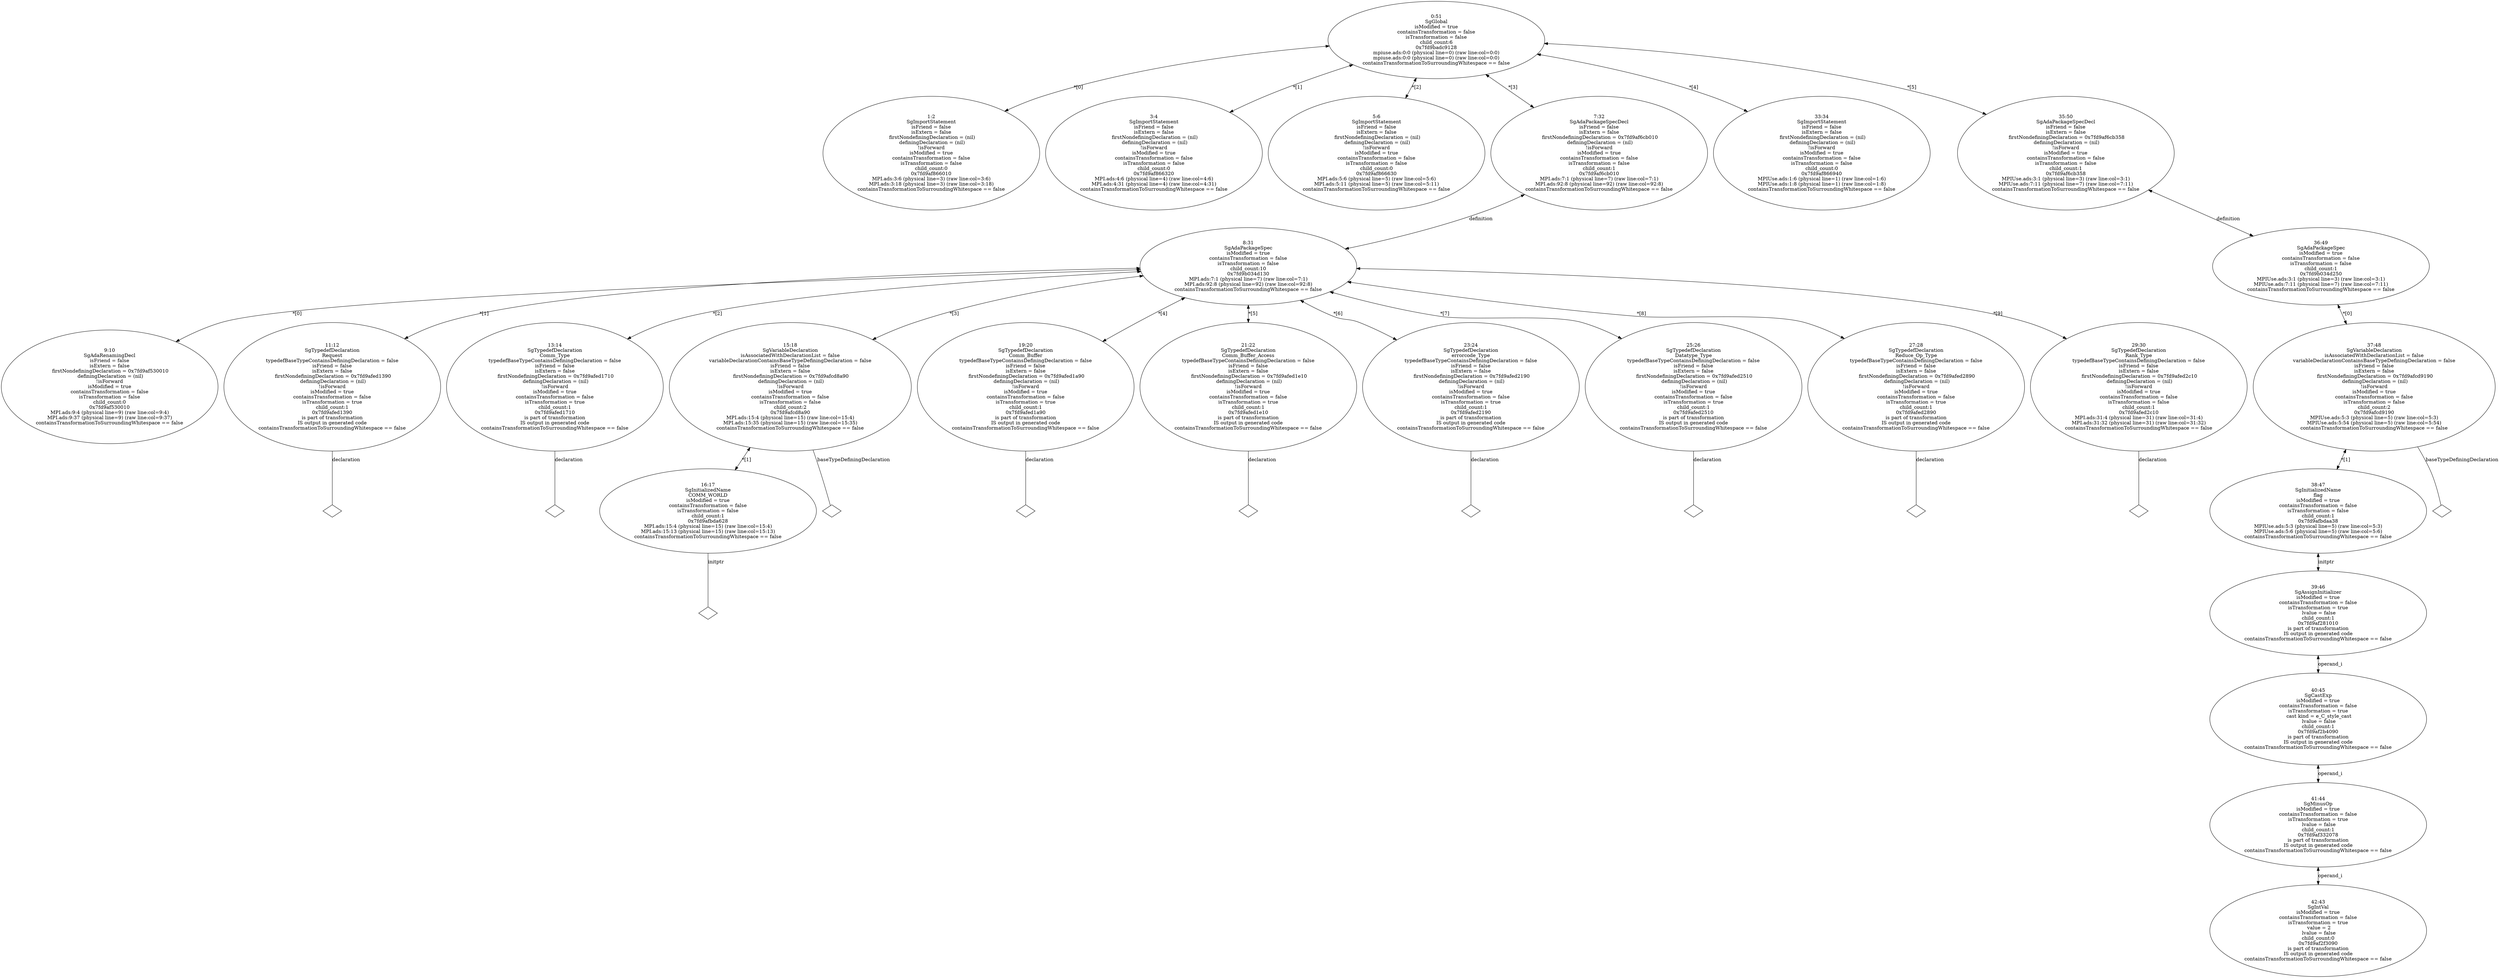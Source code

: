 digraph "G./mpiuse_rose.dot" {
"0x7fd9af866010"[label="1:2\nSgImportStatement\n isFriend = false \n isExtern = false \n firstNondefiningDeclaration = (nil)\n definingDeclaration = (nil)\n!isForward\nisModified = true\ncontainsTransformation = false\nisTransformation = false\nchild_count:0\n0x7fd9af866010\nMPI.ads:3:6 (physical line=3) (raw line:col=3:6)\nMPI.ads:3:18 (physical line=3) (raw line:col=3:18)\ncontainsTransformationToSurroundingWhitespace == false\n" ];
"0x7fd9af866320"[label="3:4\nSgImportStatement\n isFriend = false \n isExtern = false \n firstNondefiningDeclaration = (nil)\n definingDeclaration = (nil)\n!isForward\nisModified = true\ncontainsTransformation = false\nisTransformation = false\nchild_count:0\n0x7fd9af866320\nMPI.ads:4:6 (physical line=4) (raw line:col=4:6)\nMPI.ads:4:31 (physical line=4) (raw line:col=4:31)\ncontainsTransformationToSurroundingWhitespace == false\n" ];
"0x7fd9af866630"[label="5:6\nSgImportStatement\n isFriend = false \n isExtern = false \n firstNondefiningDeclaration = (nil)\n definingDeclaration = (nil)\n!isForward\nisModified = true\ncontainsTransformation = false\nisTransformation = false\nchild_count:0\n0x7fd9af866630\nMPI.ads:5:6 (physical line=5) (raw line:col=5:6)\nMPI.ads:5:11 (physical line=5) (raw line:col=5:11)\ncontainsTransformationToSurroundingWhitespace == false\n" ];
"0x7fd9af530010"[label="9:10\nSgAdaRenamingDecl\n isFriend = false \n isExtern = false \n firstNondefiningDeclaration = 0x7fd9af530010\n definingDeclaration = (nil)\n!isForward\nisModified = true\ncontainsTransformation = false\nisTransformation = false\nchild_count:0\n0x7fd9af530010\nMPI.ads:9:4 (physical line=9) (raw line:col=9:4)\nMPI.ads:9:37 (physical line=9) (raw line:col=9:37)\ncontainsTransformationToSurroundingWhitespace == false\n" ];
"0x7fd9afed1390"[label="11:12\nSgTypedefDeclaration\nRequest\n typedefBaseTypeContainsDefiningDeclaration = false \n isFriend = false \n isExtern = false \n firstNondefiningDeclaration = 0x7fd9afed1390\n definingDeclaration = (nil)\n!isForward\nisModified = true\ncontainsTransformation = false\nisTransformation = true\nchild_count:1\n0x7fd9afed1390\nis part of transformation\nIS output in generated code\ncontainsTransformationToSurroundingWhitespace == false\n" ];
"0x7fd9afed1390" -> "0x7fd9afed1390__declaration__null"[label="declaration" dir=none ];
"0x7fd9afed1390__declaration__null"[label="" shape=diamond ];
"0x7fd9afed1710"[label="13:14\nSgTypedefDeclaration\nComm_Type\n typedefBaseTypeContainsDefiningDeclaration = false \n isFriend = false \n isExtern = false \n firstNondefiningDeclaration = 0x7fd9afed1710\n definingDeclaration = (nil)\n!isForward\nisModified = true\ncontainsTransformation = false\nisTransformation = true\nchild_count:1\n0x7fd9afed1710\nis part of transformation\nIS output in generated code\ncontainsTransformationToSurroundingWhitespace == false\n" ];
"0x7fd9afed1710" -> "0x7fd9afed1710__declaration__null"[label="declaration" dir=none ];
"0x7fd9afed1710__declaration__null"[label="" shape=diamond ];
"0x7fd9afbda628"[label="16:17\nSgInitializedName\nCOMM_WORLD\nisModified = true\ncontainsTransformation = false\nisTransformation = false\nchild_count:1\n0x7fd9afbda628\nMPI.ads:15:4 (physical line=15) (raw line:col=15:4)\nMPI.ads:15:13 (physical line=15) (raw line:col=15:13)\ncontainsTransformationToSurroundingWhitespace == false\n" ];
"0x7fd9afbda628" -> "0x7fd9afbda628__initptr__null"[label="initptr" dir=none ];
"0x7fd9afbda628__initptr__null"[label="" shape=diamond ];
"0x7fd9afcd8a90"[label="15:18\nSgVariableDeclaration\n isAssociatedWithDeclarationList = false \n variableDeclarationContainsBaseTypeDefiningDeclaration = false \n isFriend = false \n isExtern = false \n firstNondefiningDeclaration = 0x7fd9afcd8a90\n definingDeclaration = (nil)\n!isForward\nisModified = true\ncontainsTransformation = false\nisTransformation = false\nchild_count:2\n0x7fd9afcd8a90\nMPI.ads:15:4 (physical line=15) (raw line:col=15:4)\nMPI.ads:15:35 (physical line=15) (raw line:col=15:35)\ncontainsTransformationToSurroundingWhitespace == false\n" ];
"0x7fd9afcd8a90" -> "0x7fd9afcd8a90__baseTypeDefiningDeclaration__null"[label="baseTypeDefiningDeclaration" dir=none ];
"0x7fd9afcd8a90__baseTypeDefiningDeclaration__null"[label="" shape=diamond ];
"0x7fd9afcd8a90" -> "0x7fd9afbda628"[label="*[1]" dir=both ];
"0x7fd9afed1a90"[label="19:20\nSgTypedefDeclaration\nComm_Buffer\n typedefBaseTypeContainsDefiningDeclaration = false \n isFriend = false \n isExtern = false \n firstNondefiningDeclaration = 0x7fd9afed1a90\n definingDeclaration = (nil)\n!isForward\nisModified = true\ncontainsTransformation = false\nisTransformation = true\nchild_count:1\n0x7fd9afed1a90\nis part of transformation\nIS output in generated code\ncontainsTransformationToSurroundingWhitespace == false\n" ];
"0x7fd9afed1a90" -> "0x7fd9afed1a90__declaration__null"[label="declaration" dir=none ];
"0x7fd9afed1a90__declaration__null"[label="" shape=diamond ];
"0x7fd9afed1e10"[label="21:22\nSgTypedefDeclaration\nComm_Buffer_Access\n typedefBaseTypeContainsDefiningDeclaration = false \n isFriend = false \n isExtern = false \n firstNondefiningDeclaration = 0x7fd9afed1e10\n definingDeclaration = (nil)\n!isForward\nisModified = true\ncontainsTransformation = false\nisTransformation = true\nchild_count:1\n0x7fd9afed1e10\nis part of transformation\nIS output in generated code\ncontainsTransformationToSurroundingWhitespace == false\n" ];
"0x7fd9afed1e10" -> "0x7fd9afed1e10__declaration__null"[label="declaration" dir=none ];
"0x7fd9afed1e10__declaration__null"[label="" shape=diamond ];
"0x7fd9afed2190"[label="23:24\nSgTypedefDeclaration\nerrorcode_Type\n typedefBaseTypeContainsDefiningDeclaration = false \n isFriend = false \n isExtern = false \n firstNondefiningDeclaration = 0x7fd9afed2190\n definingDeclaration = (nil)\n!isForward\nisModified = true\ncontainsTransformation = false\nisTransformation = true\nchild_count:1\n0x7fd9afed2190\nis part of transformation\nIS output in generated code\ncontainsTransformationToSurroundingWhitespace == false\n" ];
"0x7fd9afed2190" -> "0x7fd9afed2190__declaration__null"[label="declaration" dir=none ];
"0x7fd9afed2190__declaration__null"[label="" shape=diamond ];
"0x7fd9afed2510"[label="25:26\nSgTypedefDeclaration\nDatatype_Type\n typedefBaseTypeContainsDefiningDeclaration = false \n isFriend = false \n isExtern = false \n firstNondefiningDeclaration = 0x7fd9afed2510\n definingDeclaration = (nil)\n!isForward\nisModified = true\ncontainsTransformation = false\nisTransformation = true\nchild_count:1\n0x7fd9afed2510\nis part of transformation\nIS output in generated code\ncontainsTransformationToSurroundingWhitespace == false\n" ];
"0x7fd9afed2510" -> "0x7fd9afed2510__declaration__null"[label="declaration" dir=none ];
"0x7fd9afed2510__declaration__null"[label="" shape=diamond ];
"0x7fd9afed2890"[label="27:28\nSgTypedefDeclaration\nReduce_Op_Type\n typedefBaseTypeContainsDefiningDeclaration = false \n isFriend = false \n isExtern = false \n firstNondefiningDeclaration = 0x7fd9afed2890\n definingDeclaration = (nil)\n!isForward\nisModified = true\ncontainsTransformation = false\nisTransformation = true\nchild_count:1\n0x7fd9afed2890\nis part of transformation\nIS output in generated code\ncontainsTransformationToSurroundingWhitespace == false\n" ];
"0x7fd9afed2890" -> "0x7fd9afed2890__declaration__null"[label="declaration" dir=none ];
"0x7fd9afed2890__declaration__null"[label="" shape=diamond ];
"0x7fd9afed2c10"[label="29:30\nSgTypedefDeclaration\nRank_Type\n typedefBaseTypeContainsDefiningDeclaration = false \n isFriend = false \n isExtern = false \n firstNondefiningDeclaration = 0x7fd9afed2c10\n definingDeclaration = (nil)\n!isForward\nisModified = true\ncontainsTransformation = false\nisTransformation = false\nchild_count:1\n0x7fd9afed2c10\nMPI.ads:31:4 (physical line=31) (raw line:col=31:4)\nMPI.ads:31:32 (physical line=31) (raw line:col=31:32)\ncontainsTransformationToSurroundingWhitespace == false\n" ];
"0x7fd9afed2c10" -> "0x7fd9afed2c10__declaration__null"[label="declaration" dir=none ];
"0x7fd9afed2c10__declaration__null"[label="" shape=diamond ];
"0x7fd9b034d130"[label="8:31\nSgAdaPackageSpec\nisModified = true\ncontainsTransformation = false\nisTransformation = false\nchild_count:10\n0x7fd9b034d130\nMPI.ads:7:1 (physical line=7) (raw line:col=7:1)\nMPI.ads:92:8 (physical line=92) (raw line:col=92:8)\ncontainsTransformationToSurroundingWhitespace == false\n" ];
"0x7fd9b034d130" -> "0x7fd9af530010"[label="*[0]" dir=both ];
"0x7fd9b034d130" -> "0x7fd9afed1390"[label="*[1]" dir=both ];
"0x7fd9b034d130" -> "0x7fd9afed1710"[label="*[2]" dir=both ];
"0x7fd9b034d130" -> "0x7fd9afcd8a90"[label="*[3]" dir=both ];
"0x7fd9b034d130" -> "0x7fd9afed1a90"[label="*[4]" dir=both ];
"0x7fd9b034d130" -> "0x7fd9afed1e10"[label="*[5]" dir=both ];
"0x7fd9b034d130" -> "0x7fd9afed2190"[label="*[6]" dir=both ];
"0x7fd9b034d130" -> "0x7fd9afed2510"[label="*[7]" dir=both ];
"0x7fd9b034d130" -> "0x7fd9afed2890"[label="*[8]" dir=both ];
"0x7fd9b034d130" -> "0x7fd9afed2c10"[label="*[9]" dir=both ];
"0x7fd9af6cb010"[label="7:32\nSgAdaPackageSpecDecl\n isFriend = false \n isExtern = false \n firstNondefiningDeclaration = 0x7fd9af6cb010\n definingDeclaration = (nil)\n!isForward\nisModified = true\ncontainsTransformation = false\nisTransformation = false\nchild_count:1\n0x7fd9af6cb010\nMPI.ads:7:1 (physical line=7) (raw line:col=7:1)\nMPI.ads:92:8 (physical line=92) (raw line:col=92:8)\ncontainsTransformationToSurroundingWhitespace == false\n" ];
"0x7fd9af6cb010" -> "0x7fd9b034d130"[label="definition" dir=both ];
"0x7fd9af866940"[label="33:34\nSgImportStatement\n isFriend = false \n isExtern = false \n firstNondefiningDeclaration = (nil)\n definingDeclaration = (nil)\n!isForward\nisModified = true\ncontainsTransformation = false\nisTransformation = false\nchild_count:0\n0x7fd9af866940\nMPIUse.ads:1:6 (physical line=1) (raw line:col=1:6)\nMPIUse.ads:1:8 (physical line=1) (raw line:col=1:8)\ncontainsTransformationToSurroundingWhitespace == false\n" ];
"0x7fd9af2f3090"[label="42:43\nSgIntVal\nisModified = true\ncontainsTransformation = false\nisTransformation = true\n value = 2\n lvalue = false\nchild_count:0\n0x7fd9af2f3090\nis part of transformation\nIS output in generated code\ncontainsTransformationToSurroundingWhitespace == false\n" ];
"0x7fd9af332078"[label="41:44\nSgMinusOp\nisModified = true\ncontainsTransformation = false\nisTransformation = true\n lvalue = false\nchild_count:1\n0x7fd9af332078\nis part of transformation\nIS output in generated code\ncontainsTransformationToSurroundingWhitespace == false\n" ];
"0x7fd9af332078" -> "0x7fd9af2f3090"[label="operand_i" dir=both ];
"0x7fd9af2b4090"[label="40:45\nSgCastExp\nisModified = true\ncontainsTransformation = false\nisTransformation = true\n cast kind = e_C_style_cast\n lvalue = false\nchild_count:1\n0x7fd9af2b4090\nis part of transformation\nIS output in generated code\ncontainsTransformationToSurroundingWhitespace == false\n" ];
"0x7fd9af2b4090" -> "0x7fd9af332078"[label="operand_i" dir=both ];
"0x7fd9af281010"[label="39:46\nSgAssignInitializer\nisModified = true\ncontainsTransformation = false\nisTransformation = true\n lvalue = false\nchild_count:1\n0x7fd9af281010\nis part of transformation\nIS output in generated code\ncontainsTransformationToSurroundingWhitespace == false\n" ];
"0x7fd9af281010" -> "0x7fd9af2b4090"[label="operand_i" dir=both ];
"0x7fd9afbdaa38"[label="38:47\nSgInitializedName\nflag\nisModified = true\ncontainsTransformation = false\nisTransformation = false\nchild_count:1\n0x7fd9afbdaa38\nMPIUse.ads:5:3 (physical line=5) (raw line:col=5:3)\nMPIUse.ads:5:6 (physical line=5) (raw line:col=5:6)\ncontainsTransformationToSurroundingWhitespace == false\n" ];
"0x7fd9afbdaa38" -> "0x7fd9af281010"[label="initptr" dir=both ];
"0x7fd9afcd9190"[label="37:48\nSgVariableDeclaration\n isAssociatedWithDeclarationList = false \n variableDeclarationContainsBaseTypeDefiningDeclaration = false \n isFriend = false \n isExtern = false \n firstNondefiningDeclaration = 0x7fd9afcd9190\n definingDeclaration = (nil)\n!isForward\nisModified = true\ncontainsTransformation = false\nisTransformation = false\nchild_count:2\n0x7fd9afcd9190\nMPIUse.ads:5:3 (physical line=5) (raw line:col=5:3)\nMPIUse.ads:5:54 (physical line=5) (raw line:col=5:54)\ncontainsTransformationToSurroundingWhitespace == false\n" ];
"0x7fd9afcd9190" -> "0x7fd9afcd9190__baseTypeDefiningDeclaration__null"[label="baseTypeDefiningDeclaration" dir=none ];
"0x7fd9afcd9190__baseTypeDefiningDeclaration__null"[label="" shape=diamond ];
"0x7fd9afcd9190" -> "0x7fd9afbdaa38"[label="*[1]" dir=both ];
"0x7fd9b034d250"[label="36:49\nSgAdaPackageSpec\nisModified = true\ncontainsTransformation = false\nisTransformation = false\nchild_count:1\n0x7fd9b034d250\nMPIUse.ads:3:1 (physical line=3) (raw line:col=3:1)\nMPIUse.ads:7:11 (physical line=7) (raw line:col=7:11)\ncontainsTransformationToSurroundingWhitespace == false\n" ];
"0x7fd9b034d250" -> "0x7fd9afcd9190"[label="*[0]" dir=both ];
"0x7fd9af6cb358"[label="35:50\nSgAdaPackageSpecDecl\n isFriend = false \n isExtern = false \n firstNondefiningDeclaration = 0x7fd9af6cb358\n definingDeclaration = (nil)\n!isForward\nisModified = true\ncontainsTransformation = false\nisTransformation = false\nchild_count:1\n0x7fd9af6cb358\nMPIUse.ads:3:1 (physical line=3) (raw line:col=3:1)\nMPIUse.ads:7:11 (physical line=7) (raw line:col=7:11)\ncontainsTransformationToSurroundingWhitespace == false\n" ];
"0x7fd9af6cb358" -> "0x7fd9b034d250"[label="definition" dir=both ];
"0x7fd9badc9128"[label="0:51\nSgGlobal\nisModified = true\ncontainsTransformation = false\nisTransformation = false\nchild_count:6\n0x7fd9badc9128\nmpiuse.ads:0:0 (physical line=0) (raw line:col=0:0)\nmpiuse.ads:0:0 (physical line=0) (raw line:col=0:0)\ncontainsTransformationToSurroundingWhitespace == false\n" ];
"0x7fd9badc9128" -> "0x7fd9af866010"[label="*[0]" dir=both ];
"0x7fd9badc9128" -> "0x7fd9af866320"[label="*[1]" dir=both ];
"0x7fd9badc9128" -> "0x7fd9af866630"[label="*[2]" dir=both ];
"0x7fd9badc9128" -> "0x7fd9af6cb010"[label="*[3]" dir=both ];
"0x7fd9badc9128" -> "0x7fd9af866940"[label="*[4]" dir=both ];
"0x7fd9badc9128" -> "0x7fd9af6cb358"[label="*[5]" dir=both ];
}
